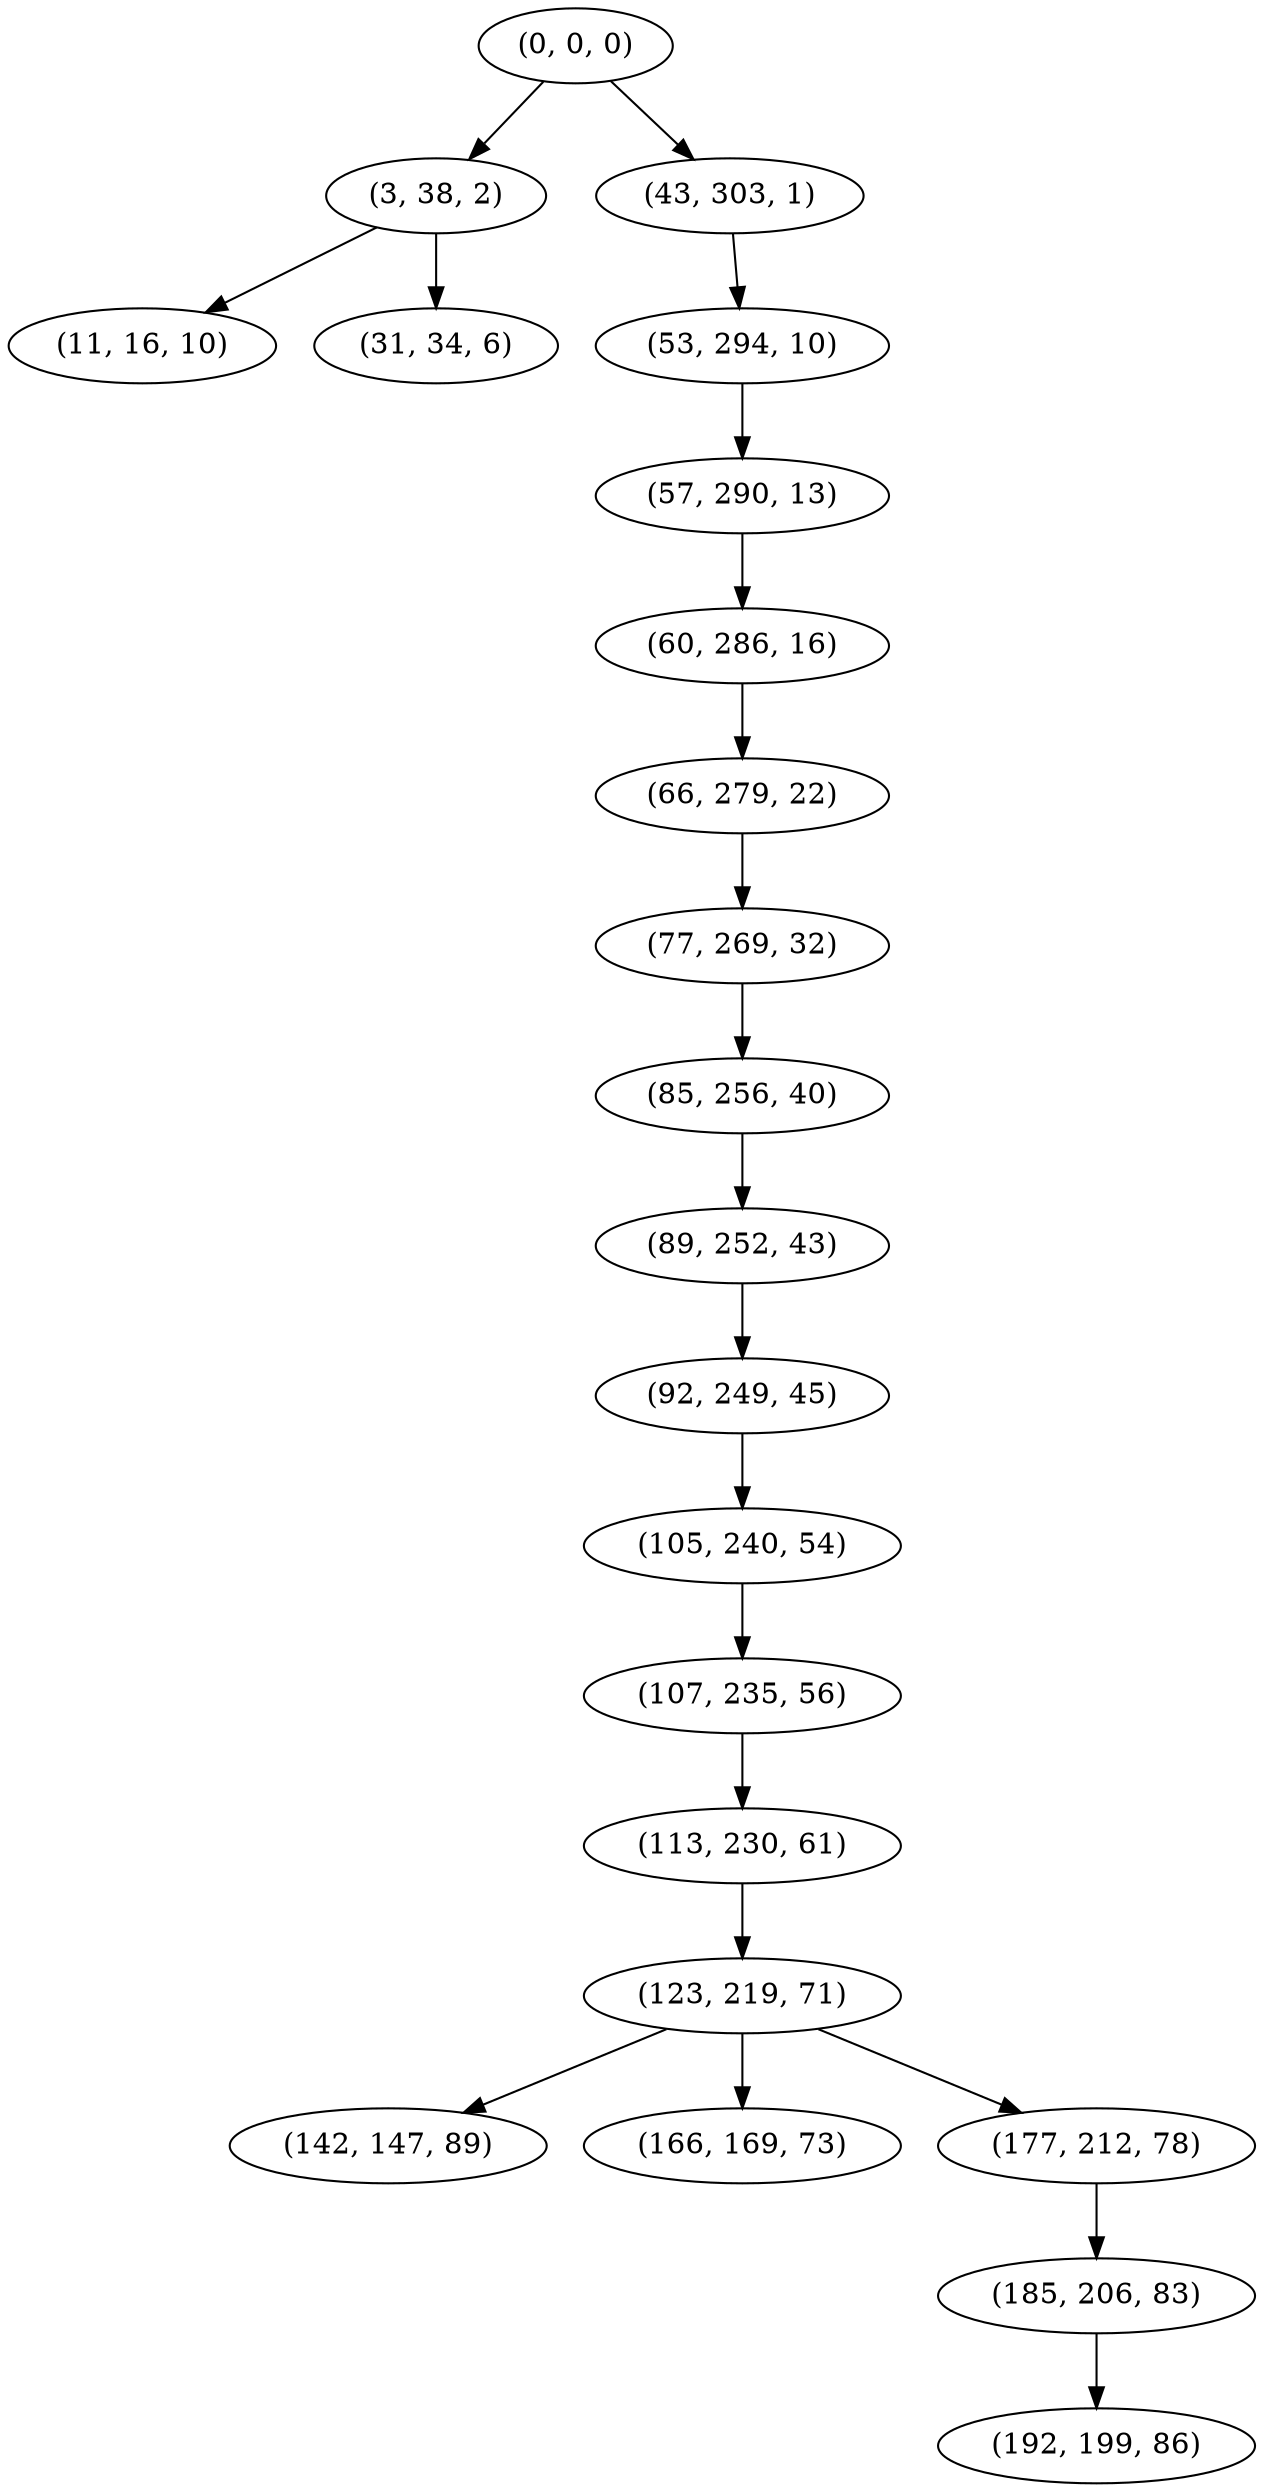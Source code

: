 digraph tree {
    "(0, 0, 0)";
    "(3, 38, 2)";
    "(11, 16, 10)";
    "(31, 34, 6)";
    "(43, 303, 1)";
    "(53, 294, 10)";
    "(57, 290, 13)";
    "(60, 286, 16)";
    "(66, 279, 22)";
    "(77, 269, 32)";
    "(85, 256, 40)";
    "(89, 252, 43)";
    "(92, 249, 45)";
    "(105, 240, 54)";
    "(107, 235, 56)";
    "(113, 230, 61)";
    "(123, 219, 71)";
    "(142, 147, 89)";
    "(166, 169, 73)";
    "(177, 212, 78)";
    "(185, 206, 83)";
    "(192, 199, 86)";
    "(0, 0, 0)" -> "(3, 38, 2)";
    "(0, 0, 0)" -> "(43, 303, 1)";
    "(3, 38, 2)" -> "(11, 16, 10)";
    "(3, 38, 2)" -> "(31, 34, 6)";
    "(43, 303, 1)" -> "(53, 294, 10)";
    "(53, 294, 10)" -> "(57, 290, 13)";
    "(57, 290, 13)" -> "(60, 286, 16)";
    "(60, 286, 16)" -> "(66, 279, 22)";
    "(66, 279, 22)" -> "(77, 269, 32)";
    "(77, 269, 32)" -> "(85, 256, 40)";
    "(85, 256, 40)" -> "(89, 252, 43)";
    "(89, 252, 43)" -> "(92, 249, 45)";
    "(92, 249, 45)" -> "(105, 240, 54)";
    "(105, 240, 54)" -> "(107, 235, 56)";
    "(107, 235, 56)" -> "(113, 230, 61)";
    "(113, 230, 61)" -> "(123, 219, 71)";
    "(123, 219, 71)" -> "(142, 147, 89)";
    "(123, 219, 71)" -> "(166, 169, 73)";
    "(123, 219, 71)" -> "(177, 212, 78)";
    "(177, 212, 78)" -> "(185, 206, 83)";
    "(185, 206, 83)" -> "(192, 199, 86)";
}
